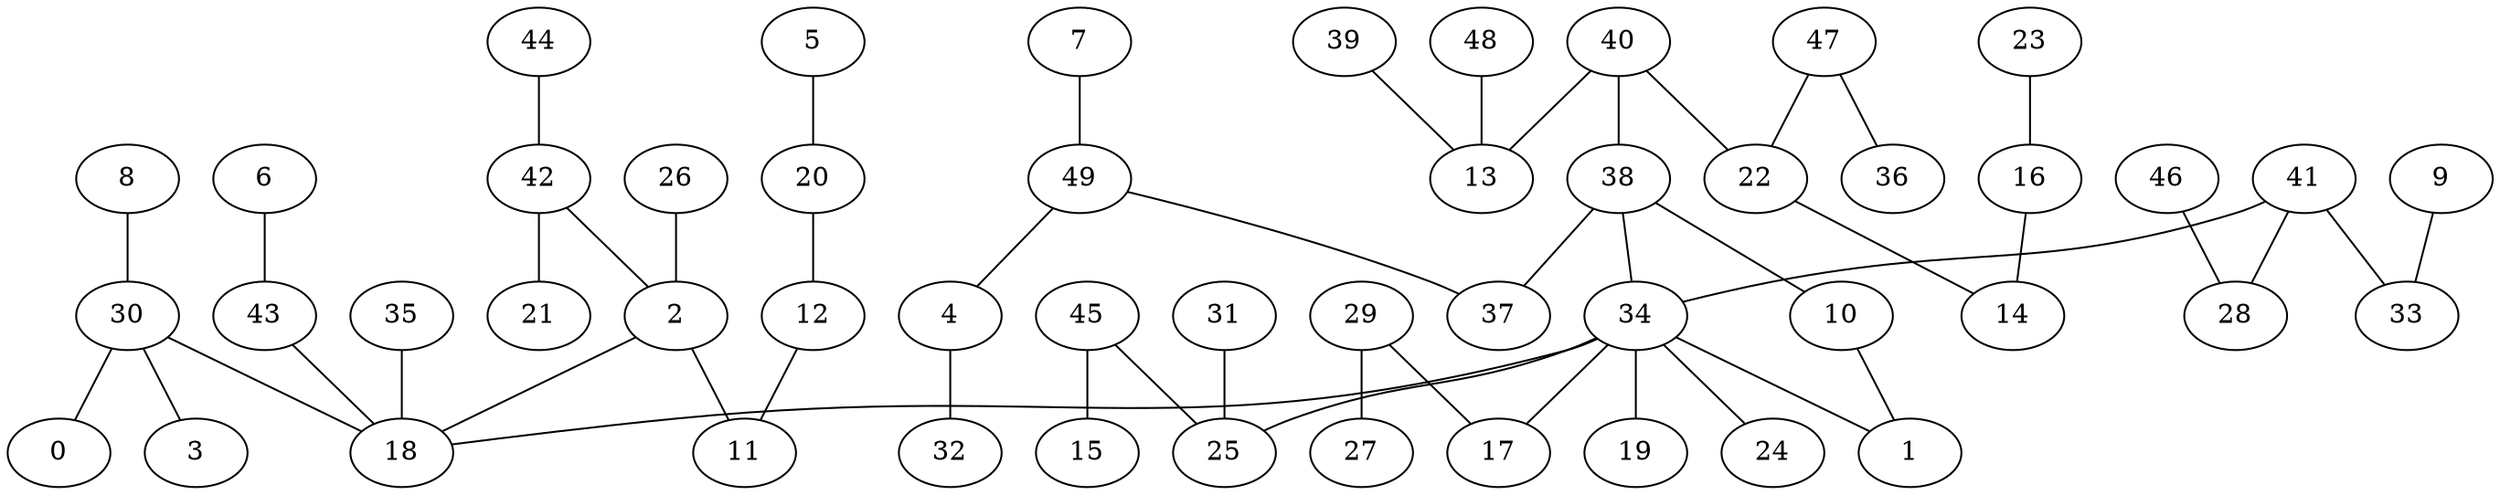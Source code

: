 digraph GG_graph {

subgraph G_graph {
edge [color = black]
"8" -> "30" [dir = none]
"46" -> "28" [dir = none]
"23" -> "16" [dir = none]
"5" -> "20" [dir = none]
"48" -> "13" [dir = none]
"26" -> "2" [dir = none]
"4" -> "32" [dir = none]
"20" -> "12" [dir = none]
"31" -> "25" [dir = none]
"42" -> "21" [dir = none]
"42" -> "2" [dir = none]
"49" -> "4" [dir = none]
"49" -> "37" [dir = none]
"9" -> "33" [dir = none]
"22" -> "14" [dir = none]
"2" -> "11" [dir = none]
"2" -> "18" [dir = none]
"39" -> "13" [dir = none]
"40" -> "22" [dir = none]
"40" -> "13" [dir = none]
"40" -> "38" [dir = none]
"29" -> "27" [dir = none]
"29" -> "17" [dir = none]
"41" -> "28" [dir = none]
"41" -> "33" [dir = none]
"41" -> "34" [dir = none]
"7" -> "49" [dir = none]
"35" -> "18" [dir = none]
"38" -> "10" [dir = none]
"38" -> "37" [dir = none]
"38" -> "34" [dir = none]
"34" -> "19" [dir = none]
"34" -> "24" [dir = none]
"34" -> "17" [dir = none]
"34" -> "1" [dir = none]
"34" -> "18" [dir = none]
"34" -> "25" [dir = none]
"16" -> "14" [dir = none]
"47" -> "36" [dir = none]
"47" -> "22" [dir = none]
"43" -> "18" [dir = none]
"6" -> "43" [dir = none]
"30" -> "0" [dir = none]
"30" -> "3" [dir = none]
"30" -> "18" [dir = none]
"45" -> "15" [dir = none]
"45" -> "25" [dir = none]
"44" -> "42" [dir = none]
"12" -> "11" [dir = none]
"10" -> "1" [dir = none]
}

}
